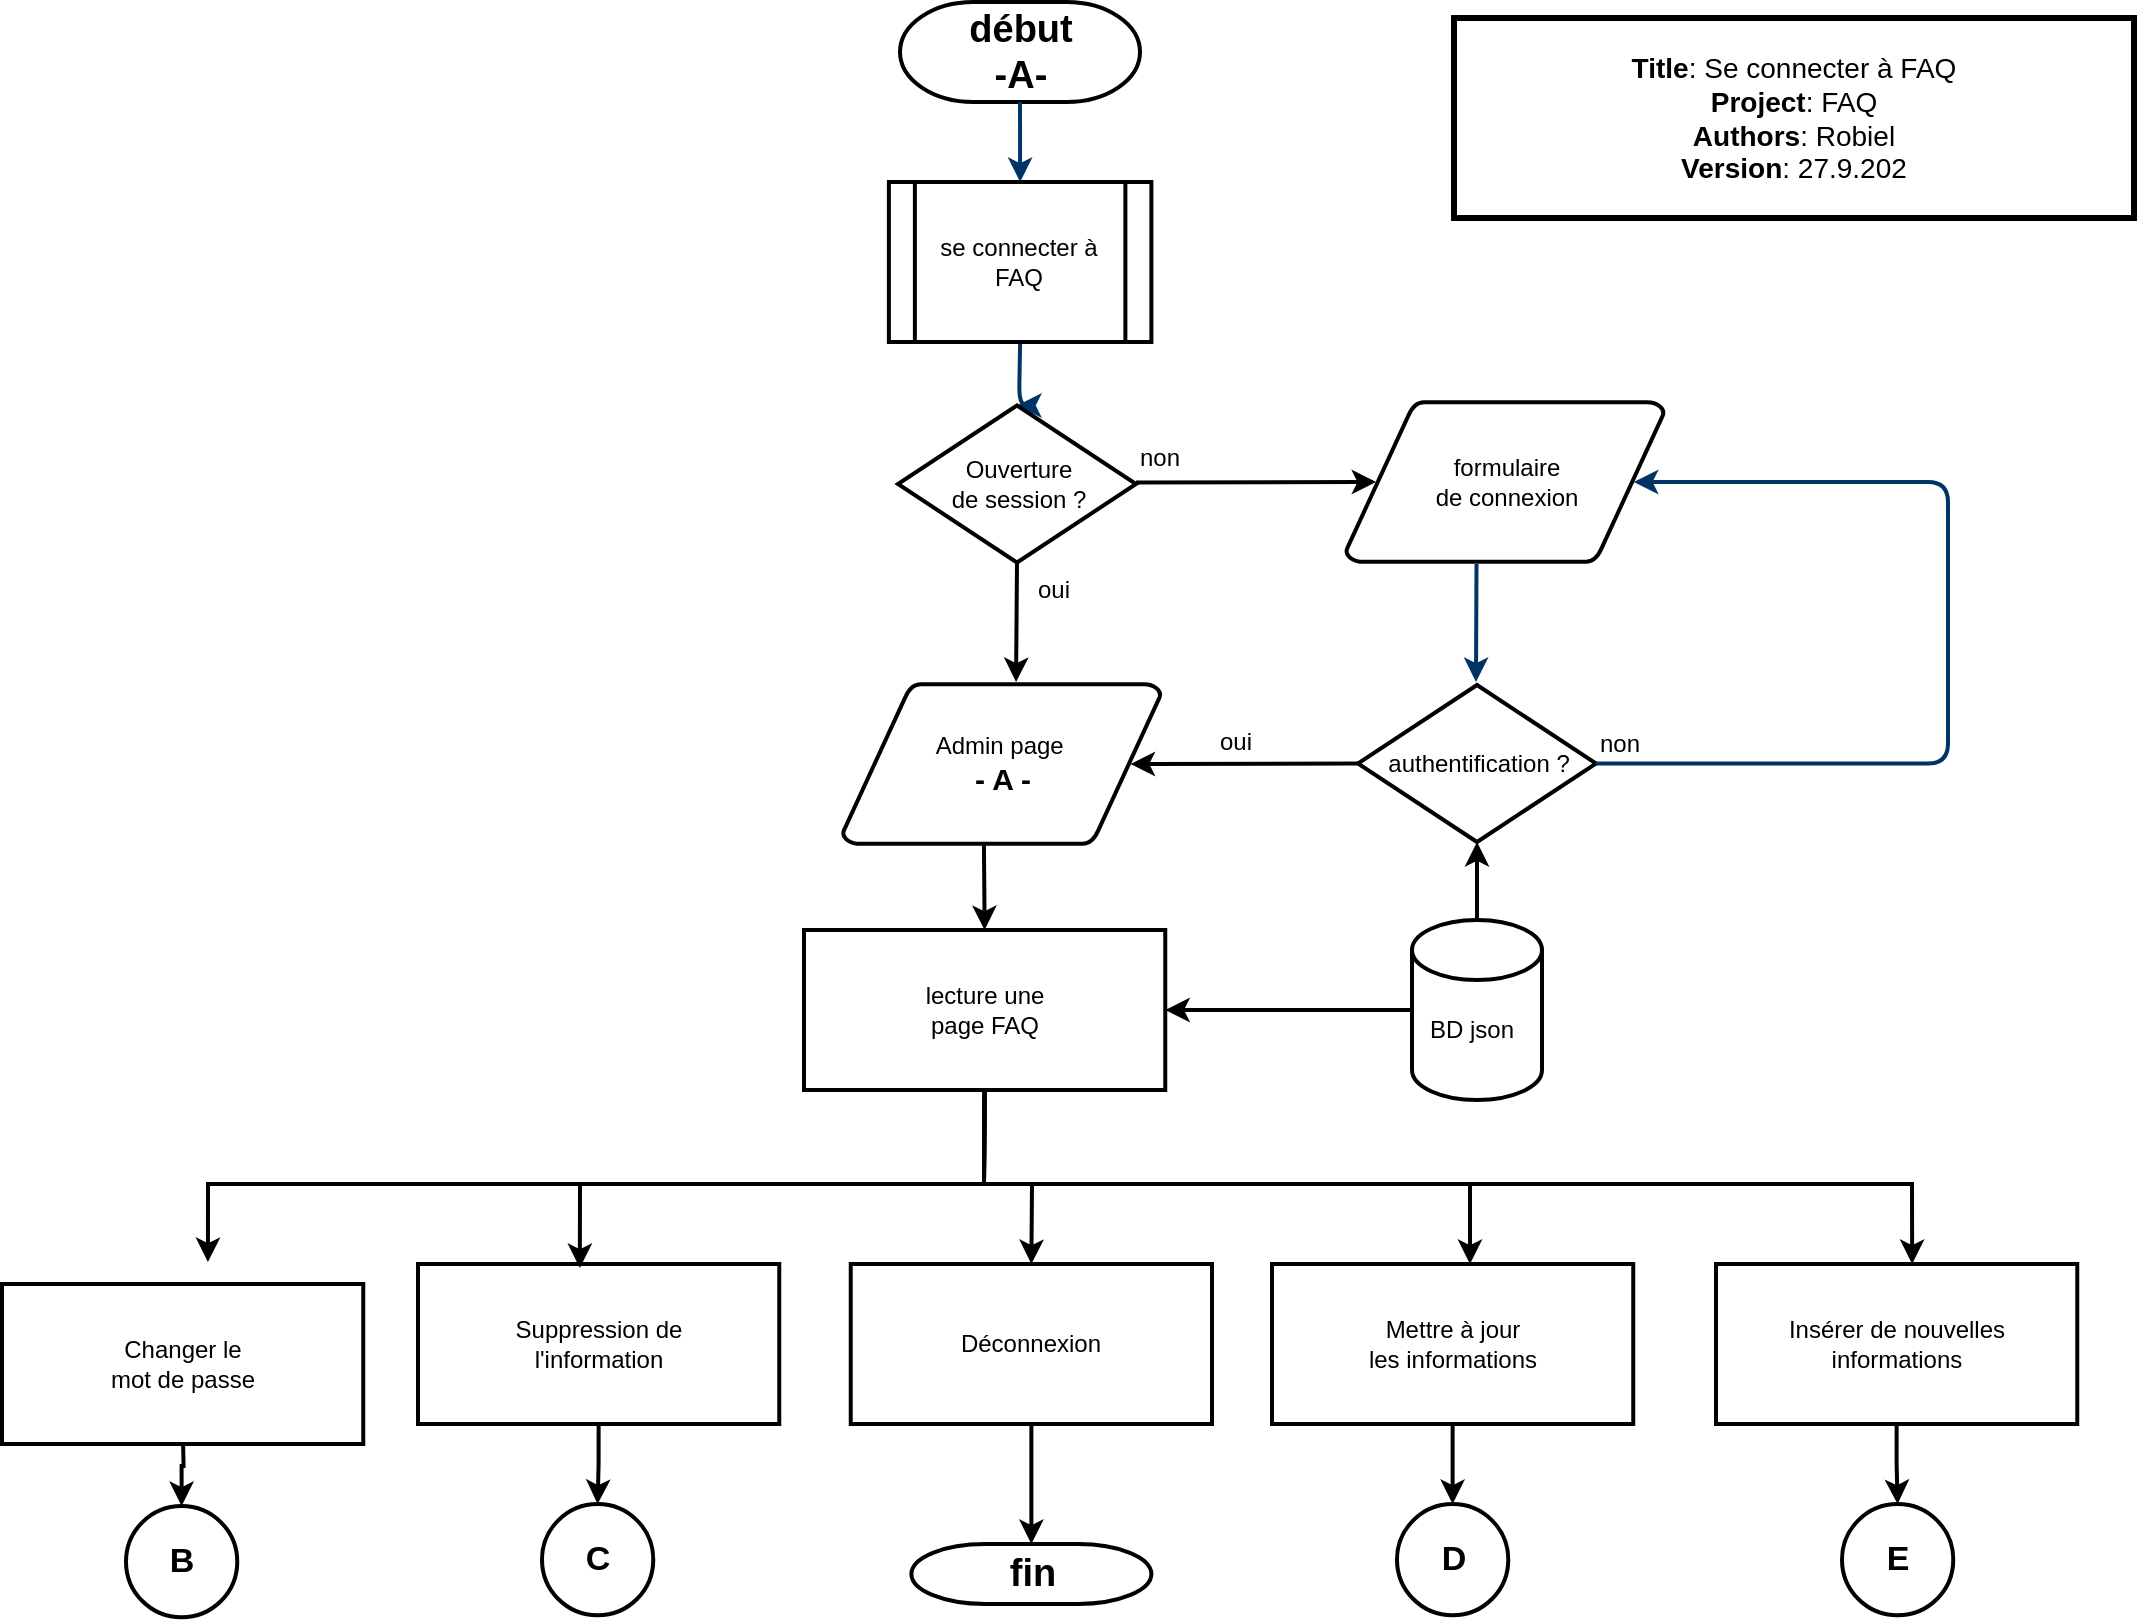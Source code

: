 <mxfile version="20.3.6" type="device"><diagram name="Page-1" id="edf60f1a-56cd-e834-aa8a-f176f3a09ee4"><mxGraphModel dx="2062" dy="1023" grid="1" gridSize="10" guides="1" tooltips="1" connect="1" arrows="1" fold="1" page="1" pageScale="1" pageWidth="1100" pageHeight="850" background="none" math="0" shadow="0"><root><mxCell id="0"/><mxCell id="1" parent="0"/><mxCell id="kyXubpYBqxF5I5tC1U79-1" value="&lt;b&gt;&lt;font style=&quot;font-size: 19px;&quot;&gt;début&lt;br&gt;-A-&lt;br&gt;&lt;/font&gt;&lt;/b&gt;" style="shape=mxgraph.flowchart.terminator;strokeWidth=2;gradientColor=none;gradientDirection=north;fontStyle=0;html=1;" vertex="1" parent="1"><mxGeometry x="471" y="10" width="120" height="50" as="geometry"/></mxCell><mxCell id="kyXubpYBqxF5I5tC1U79-2" style="fontStyle=1;strokeColor=#003366;strokeWidth=2;html=1;entryX=0.5;entryY=0;entryDx=0;entryDy=0;exitX=0.5;exitY=1;exitDx=0;exitDy=0;exitPerimeter=0;" edge="1" parent="1" source="kyXubpYBqxF5I5tC1U79-1" target="kyXubpYBqxF5I5tC1U79-37"><mxGeometry relative="1" as="geometry"><mxPoint x="540" y="100" as="targetPoint"/><mxPoint x="617" y="80" as="sourcePoint"/></mxGeometry></mxCell><mxCell id="kyXubpYBqxF5I5tC1U79-3" value="" style="edgeStyle=elbowEdgeStyle;elbow=horizontal;fontStyle=1;strokeColor=#003366;strokeWidth=2;html=1;entryX=0.5;entryY=0;entryDx=0;entryDy=0;entryPerimeter=0;exitX=0.5;exitY=1;exitDx=0;exitDy=0;" edge="1" parent="1" source="kyXubpYBqxF5I5tC1U79-37" target="kyXubpYBqxF5I5tC1U79-4"><mxGeometry x="208.75" y="-409" width="100" height="100" as="geometry"><mxPoint x="529.75" y="181" as="sourcePoint"/><mxPoint x="528.75" y="231" as="targetPoint"/></mxGeometry></mxCell><mxCell id="kyXubpYBqxF5I5tC1U79-4" value="Ouverture &lt;br&gt;de session ?" style="shape=mxgraph.flowchart.decision;strokeWidth=2;gradientColor=none;gradientDirection=north;fontStyle=0;html=1;" vertex="1" parent="1"><mxGeometry x="470" y="211.75" width="119" height="78.5" as="geometry"/></mxCell><mxCell id="kyXubpYBqxF5I5tC1U79-5" value="oui" style="text;fontStyle=0;html=1;strokeColor=none;gradientColor=none;fillColor=none;strokeWidth=2;" vertex="1" parent="1"><mxGeometry x="537.75" y="289.5" width="40" height="26" as="geometry"/></mxCell><mxCell id="kyXubpYBqxF5I5tC1U79-6" value="non" style="text;fontStyle=0;html=1;strokeColor=none;gradientColor=none;fillColor=none;strokeWidth=2;" vertex="1" parent="1"><mxGeometry x="589" y="224.25" width="40" height="26" as="geometry"/></mxCell><mxCell id="kyXubpYBqxF5I5tC1U79-7" value="" style="endArrow=classic;html=1;rounded=0;exitX=0;exitY=1;exitDx=0;exitDy=0;strokeWidth=2;entryX=0.095;entryY=0.5;entryDx=0;entryDy=0;entryPerimeter=0;" edge="1" parent="1" source="kyXubpYBqxF5I5tC1U79-6" target="kyXubpYBqxF5I5tC1U79-9"><mxGeometry width="50" height="50" relative="1" as="geometry"><mxPoint x="780" y="321" as="sourcePoint"/><mxPoint x="697" y="181" as="targetPoint"/></mxGeometry></mxCell><mxCell id="kyXubpYBqxF5I5tC1U79-8" value="authentification ?" style="shape=mxgraph.flowchart.decision;strokeWidth=2;gradientColor=none;gradientDirection=north;fontStyle=0;html=1;" vertex="1" parent="1"><mxGeometry x="700" y="351.5" width="119" height="78.5" as="geometry"/></mxCell><mxCell id="kyXubpYBqxF5I5tC1U79-9" value="formulaire &lt;br&gt;de connexion" style="shape=mxgraph.flowchart.data;strokeWidth=2;gradientColor=none;gradientDirection=north;fontStyle=0;html=1;" vertex="1" parent="1"><mxGeometry x="694" y="210" width="159" height="80" as="geometry"/></mxCell><mxCell id="kyXubpYBqxF5I5tC1U79-10" value="" style="edgeStyle=elbowEdgeStyle;elbow=horizontal;fontStyle=1;strokeColor=#003366;strokeWidth=2;html=1;entryX=0.5;entryY=0;entryDx=0;entryDy=0;entryPerimeter=0;" edge="1" parent="1"><mxGeometry x="438.25" y="-299" width="100" height="100" as="geometry"><mxPoint x="759.25" y="291" as="sourcePoint"/><mxPoint x="759" y="350" as="targetPoint"/></mxGeometry></mxCell><mxCell id="kyXubpYBqxF5I5tC1U79-11" value="" style="edgeStyle=elbowEdgeStyle;elbow=horizontal;entryX=0.905;entryY=0.5;entryPerimeter=0;fontStyle=1;strokeColor=#003366;strokeWidth=2;html=1;entryDx=0;entryDy=0;exitX=1;exitY=0.5;exitDx=0;exitDy=0;exitPerimeter=0;" edge="1" parent="1" source="kyXubpYBqxF5I5tC1U79-8" target="kyXubpYBqxF5I5tC1U79-9"><mxGeometry x="831" y="-0.21" width="100" height="100" as="geometry"><mxPoint x="847" y="411" as="sourcePoint"/><mxPoint x="1000" y="345.0" as="targetPoint"/><Array as="points"><mxPoint x="995" y="371.29"/></Array></mxGeometry></mxCell><mxCell id="kyXubpYBqxF5I5tC1U79-12" value="non" style="text;fontStyle=0;html=1;strokeColor=none;gradientColor=none;fillColor=none;strokeWidth=2;" vertex="1" parent="1"><mxGeometry x="819" y="367" width="40" height="26" as="geometry"/></mxCell><mxCell id="kyXubpYBqxF5I5tC1U79-13" value="Admin page&amp;nbsp;&lt;br&gt;&lt;b&gt;&lt;font style=&quot;font-size: 15px;&quot;&gt;- A -&lt;/font&gt;&lt;/b&gt;" style="shape=mxgraph.flowchart.data;strokeWidth=2;gradientColor=none;gradientDirection=north;fontStyle=0;html=1;" vertex="1" parent="1"><mxGeometry x="442.37" y="351" width="159" height="80" as="geometry"/></mxCell><mxCell id="kyXubpYBqxF5I5tC1U79-14" value="" style="endArrow=classic;html=1;rounded=0;strokeWidth=2;entryX=0.905;entryY=0.5;entryDx=0;entryDy=0;entryPerimeter=0;exitX=0;exitY=0.5;exitDx=0;exitDy=0;exitPerimeter=0;" edge="1" parent="1" source="kyXubpYBqxF5I5tC1U79-8" target="kyXubpYBqxF5I5tC1U79-13"><mxGeometry width="50" height="50" relative="1" as="geometry"><mxPoint x="700" y="391" as="sourcePoint"/><mxPoint x="597" y="391" as="targetPoint"/></mxGeometry></mxCell><mxCell id="kyXubpYBqxF5I5tC1U79-15" value="oui" style="text;fontStyle=0;html=1;strokeColor=none;gradientColor=none;fillColor=none;strokeWidth=2;" vertex="1" parent="1"><mxGeometry x="629" y="366" width="40" height="26" as="geometry"/></mxCell><mxCell id="kyXubpYBqxF5I5tC1U79-16" value="" style="endArrow=classic;html=1;rounded=0;entryX=0.5;entryY=0;entryDx=0;entryDy=0;strokeWidth=2;exitX=0.444;exitY=1;exitDx=0;exitDy=0;exitPerimeter=0;" edge="1" parent="1" source="kyXubpYBqxF5I5tC1U79-13" target="kyXubpYBqxF5I5tC1U79-28"><mxGeometry width="50" height="50" relative="1" as="geometry"><mxPoint x="523" y="426" as="sourcePoint"/><mxPoint x="522.027" y="485.04" as="targetPoint"/></mxGeometry></mxCell><mxCell id="kyXubpYBqxF5I5tC1U79-17" value="" style="shape=cylinder3;whiteSpace=wrap;html=1;boundedLbl=1;backgroundOutline=1;size=15;strokeWidth=2;" vertex="1" parent="1"><mxGeometry x="727" y="469" width="65" height="90" as="geometry"/></mxCell><mxCell id="kyXubpYBqxF5I5tC1U79-18" value="BD json" style="text;html=1;strokeColor=none;fillColor=none;align=center;verticalAlign=middle;whiteSpace=wrap;rounded=0;strokeWidth=2;" vertex="1" parent="1"><mxGeometry x="727" y="509" width="60" height="30" as="geometry"/></mxCell><mxCell id="kyXubpYBqxF5I5tC1U79-19" value="&lt;b&gt;&lt;font style=&quot;font-size: 19px;&quot;&gt;fin&lt;/font&gt;&lt;/b&gt;" style="shape=mxgraph.flowchart.terminator;strokeWidth=2;gradientColor=none;gradientDirection=north;fontStyle=0;html=1;" vertex="1" parent="1"><mxGeometry x="476.69" y="781" width="120" height="30" as="geometry"/></mxCell><mxCell id="kyXubpYBqxF5I5tC1U79-20" style="edgeStyle=orthogonalEdgeStyle;rounded=0;orthogonalLoop=1;jettySize=auto;html=1;exitX=0.5;exitY=1;exitDx=0;exitDy=0;entryX=0.5;entryY=0;entryDx=0;entryDy=0;strokeWidth=2;" edge="1" parent="1" source="kyXubpYBqxF5I5tC1U79-21" target="kyXubpYBqxF5I5tC1U79-33"><mxGeometry relative="1" as="geometry"/></mxCell><mxCell id="kyXubpYBqxF5I5tC1U79-21" value="&lt;span style=&quot;&quot;&gt;Mettre à jour&lt;/span&gt;&lt;br style=&quot;&quot;&gt;&lt;span style=&quot;&quot;&gt;les informations&lt;/span&gt;" style="rounded=0;whiteSpace=wrap;html=1;strokeWidth=2;" vertex="1" parent="1"><mxGeometry x="657" y="641" width="180.63" height="80" as="geometry"/></mxCell><mxCell id="kyXubpYBqxF5I5tC1U79-22" style="edgeStyle=orthogonalEdgeStyle;rounded=0;orthogonalLoop=1;jettySize=auto;html=1;entryX=0.5;entryY=0;entryDx=0;entryDy=0;strokeWidth=2;" edge="1" parent="1" target="kyXubpYBqxF5I5tC1U79-31"><mxGeometry relative="1" as="geometry"><mxPoint x="112.3" y="721" as="sourcePoint"/></mxGeometry></mxCell><mxCell id="kyXubpYBqxF5I5tC1U79-23" value="&lt;span style=&quot;&quot;&gt;Changer le&lt;/span&gt;&lt;br style=&quot;&quot;&gt;&lt;span style=&quot;&quot;&gt;mot de passe&lt;/span&gt;" style="rounded=0;whiteSpace=wrap;html=1;strokeWidth=2;" vertex="1" parent="1"><mxGeometry x="22" y="651" width="180.63" height="80" as="geometry"/></mxCell><mxCell id="kyXubpYBqxF5I5tC1U79-24" style="edgeStyle=orthogonalEdgeStyle;rounded=0;orthogonalLoop=1;jettySize=auto;html=1;exitX=0.5;exitY=1;exitDx=0;exitDy=0;entryX=0.5;entryY=0;entryDx=0;entryDy=0;strokeWidth=2;" edge="1" parent="1" source="kyXubpYBqxF5I5tC1U79-25" target="kyXubpYBqxF5I5tC1U79-32"><mxGeometry relative="1" as="geometry"/></mxCell><mxCell id="kyXubpYBqxF5I5tC1U79-25" value="&lt;span style=&quot;&quot;&gt;Suppression de&lt;/span&gt;&lt;br style=&quot;&quot;&gt;&lt;span style=&quot;&quot;&gt;l'information&lt;/span&gt;" style="rounded=0;whiteSpace=wrap;html=1;strokeWidth=2;" vertex="1" parent="1"><mxGeometry x="230" y="641" width="180.63" height="80" as="geometry"/></mxCell><mxCell id="kyXubpYBqxF5I5tC1U79-26" style="edgeStyle=orthogonalEdgeStyle;rounded=0;orthogonalLoop=1;jettySize=auto;html=1;exitX=0.5;exitY=1;exitDx=0;exitDy=0;strokeWidth=2;" edge="1" parent="1" source="kyXubpYBqxF5I5tC1U79-27" target="kyXubpYBqxF5I5tC1U79-19"><mxGeometry relative="1" as="geometry"/></mxCell><mxCell id="kyXubpYBqxF5I5tC1U79-27" value="Déconnexion" style="rounded=0;whiteSpace=wrap;html=1;strokeWidth=2;" vertex="1" parent="1"><mxGeometry x="446.37" y="641" width="180.63" height="80" as="geometry"/></mxCell><mxCell id="kyXubpYBqxF5I5tC1U79-28" value="&lt;span style=&quot;&quot;&gt;lecture une&lt;/span&gt;&lt;br style=&quot;&quot;&gt;&lt;span style=&quot;&quot;&gt;page FAQ&lt;/span&gt;" style="rounded=0;whiteSpace=wrap;html=1;strokeWidth=2;" vertex="1" parent="1"><mxGeometry x="423" y="474" width="180.63" height="80" as="geometry"/></mxCell><mxCell id="kyXubpYBqxF5I5tC1U79-29" style="edgeStyle=orthogonalEdgeStyle;rounded=0;orthogonalLoop=1;jettySize=auto;html=1;exitX=0.5;exitY=1;exitDx=0;exitDy=0;strokeWidth=2;" edge="1" parent="1" source="kyXubpYBqxF5I5tC1U79-30" target="kyXubpYBqxF5I5tC1U79-34"><mxGeometry relative="1" as="geometry"/></mxCell><mxCell id="kyXubpYBqxF5I5tC1U79-30" value="Insérer de nouvelles&lt;br&gt;informations" style="rounded=0;whiteSpace=wrap;html=1;strokeWidth=2;" vertex="1" parent="1"><mxGeometry x="879" y="641" width="180.63" height="80" as="geometry"/></mxCell><mxCell id="kyXubpYBqxF5I5tC1U79-31" value="&lt;b&gt;&lt;font style=&quot;font-size: 17px;&quot;&gt;B&lt;/font&gt;&lt;/b&gt;" style="ellipse;whiteSpace=wrap;html=1;aspect=fixed;strokeWidth=2;" vertex="1" parent="1"><mxGeometry x="84" y="762" width="55.63" height="55.63" as="geometry"/></mxCell><mxCell id="kyXubpYBqxF5I5tC1U79-32" value="&lt;b&gt;&lt;font style=&quot;font-size: 17px;&quot;&gt;C&lt;/font&gt;&lt;/b&gt;" style="ellipse;whiteSpace=wrap;html=1;aspect=fixed;strokeWidth=2;" vertex="1" parent="1"><mxGeometry x="292" y="761" width="55.63" height="55.63" as="geometry"/></mxCell><mxCell id="kyXubpYBqxF5I5tC1U79-33" value="&lt;b&gt;&lt;font style=&quot;font-size: 17px;&quot;&gt;D&lt;/font&gt;&lt;/b&gt;" style="ellipse;whiteSpace=wrap;html=1;aspect=fixed;strokeWidth=2;" vertex="1" parent="1"><mxGeometry x="719.5" y="761" width="55.63" height="55.63" as="geometry"/></mxCell><mxCell id="kyXubpYBqxF5I5tC1U79-34" value="&lt;b&gt;&lt;font style=&quot;font-size: 17px;&quot;&gt;E&lt;/font&gt;&lt;/b&gt;" style="ellipse;whiteSpace=wrap;html=1;aspect=fixed;strokeWidth=2;" vertex="1" parent="1"><mxGeometry x="942" y="761" width="55.63" height="55.63" as="geometry"/></mxCell><mxCell id="kyXubpYBqxF5I5tC1U79-35" value="" style="endArrow=classic;html=1;rounded=0;exitX=0.5;exitY=0;exitDx=0;exitDy=0;exitPerimeter=0;entryX=0.5;entryY=1;entryDx=0;entryDy=0;entryPerimeter=0;strokeWidth=2;" edge="1" parent="1" source="kyXubpYBqxF5I5tC1U79-17" target="kyXubpYBqxF5I5tC1U79-8"><mxGeometry width="50" height="50" relative="1" as="geometry"><mxPoint x="537" y="401" as="sourcePoint"/><mxPoint x="587" y="351" as="targetPoint"/></mxGeometry></mxCell><mxCell id="kyXubpYBqxF5I5tC1U79-36" value="" style="endArrow=classic;html=1;rounded=0;entryX=1;entryY=0.5;entryDx=0;entryDy=0;exitX=0;exitY=0.5;exitDx=0;exitDy=0;exitPerimeter=0;strokeWidth=2;" edge="1" parent="1" source="kyXubpYBqxF5I5tC1U79-17" target="kyXubpYBqxF5I5tC1U79-28"><mxGeometry width="50" height="50" relative="1" as="geometry"><mxPoint x="537" y="391" as="sourcePoint"/><mxPoint x="587" y="341" as="targetPoint"/></mxGeometry></mxCell><mxCell id="kyXubpYBqxF5I5tC1U79-37" value="&lt;div style=&quot;&quot;&gt;se connecter à FAQ&lt;br&gt;&lt;/div&gt;" style="shape=process;whiteSpace=wrap;html=1;backgroundOutline=1;strokeWidth=2;" vertex="1" parent="1"><mxGeometry x="465.44" y="100" width="131.25" height="80" as="geometry"/></mxCell><mxCell id="kyXubpYBqxF5I5tC1U79-38" value="" style="endArrow=classic;html=1;rounded=0;strokeWidth=2;exitX=0.5;exitY=1;exitDx=0;exitDy=0;exitPerimeter=0;entryX=0.545;entryY=-0.012;entryDx=0;entryDy=0;entryPerimeter=0;" edge="1" parent="1" source="kyXubpYBqxF5I5tC1U79-4" target="kyXubpYBqxF5I5tC1U79-13"><mxGeometry width="50" height="50" relative="1" as="geometry"><mxPoint x="857" y="371" as="sourcePoint"/><mxPoint x="907" y="321" as="targetPoint"/></mxGeometry></mxCell><mxCell id="kyXubpYBqxF5I5tC1U79-39" value="" style="endArrow=classic;html=1;rounded=0;strokeWidth=2;entryX=0.543;entryY=0;entryDx=0;entryDy=0;entryPerimeter=0;exitX=0.5;exitY=1;exitDx=0;exitDy=0;" edge="1" parent="1" source="kyXubpYBqxF5I5tC1U79-28" target="kyXubpYBqxF5I5tC1U79-30"><mxGeometry width="50" height="50" relative="1" as="geometry"><mxPoint x="857" y="361" as="sourcePoint"/><mxPoint x="907" y="311" as="targetPoint"/><Array as="points"><mxPoint x="513" y="601"/><mxPoint x="977" y="601"/></Array></mxGeometry></mxCell><mxCell id="kyXubpYBqxF5I5tC1U79-40" value="" style="endArrow=classic;html=1;rounded=0;strokeWidth=2;exitX=0.5;exitY=1;exitDx=0;exitDy=0;" edge="1" parent="1" source="kyXubpYBqxF5I5tC1U79-28"><mxGeometry width="50" height="50" relative="1" as="geometry"><mxPoint x="857" y="361" as="sourcePoint"/><mxPoint x="756" y="641" as="targetPoint"/><Array as="points"><mxPoint x="513" y="601"/><mxPoint x="756" y="601"/></Array></mxGeometry></mxCell><mxCell id="kyXubpYBqxF5I5tC1U79-41" value="" style="endArrow=classic;html=1;rounded=0;strokeWidth=2;exitX=0.5;exitY=1;exitDx=0;exitDy=0;entryX=0.5;entryY=0;entryDx=0;entryDy=0;" edge="1" parent="1" source="kyXubpYBqxF5I5tC1U79-28" target="kyXubpYBqxF5I5tC1U79-27"><mxGeometry width="50" height="50" relative="1" as="geometry"><mxPoint x="857" y="361" as="sourcePoint"/><mxPoint x="907" y="311" as="targetPoint"/><Array as="points"><mxPoint x="513" y="601"/><mxPoint x="537" y="601"/></Array></mxGeometry></mxCell><mxCell id="kyXubpYBqxF5I5tC1U79-42" value="" style="endArrow=classic;html=1;rounded=0;strokeWidth=2;exitX=0.5;exitY=1;exitDx=0;exitDy=0;entryX=0.448;entryY=0.025;entryDx=0;entryDy=0;entryPerimeter=0;" edge="1" parent="1" source="kyXubpYBqxF5I5tC1U79-28" target="kyXubpYBqxF5I5tC1U79-25"><mxGeometry width="50" height="50" relative="1" as="geometry"><mxPoint x="857" y="361" as="sourcePoint"/><mxPoint x="907" y="311" as="targetPoint"/><Array as="points"><mxPoint x="513" y="601"/><mxPoint x="311" y="601"/></Array></mxGeometry></mxCell><mxCell id="kyXubpYBqxF5I5tC1U79-43" value="" style="endArrow=classic;html=1;rounded=0;strokeWidth=2;exitX=0.5;exitY=1;exitDx=0;exitDy=0;entryX=0.57;entryY=-0.012;entryDx=0;entryDy=0;entryPerimeter=0;" edge="1" parent="1" source="kyXubpYBqxF5I5tC1U79-28"><mxGeometry width="50" height="50" relative="1" as="geometry"><mxPoint x="857" y="361" as="sourcePoint"/><mxPoint x="124.959" y="640.04" as="targetPoint"/><Array as="points"><mxPoint x="513" y="601"/><mxPoint x="125" y="601"/></Array></mxGeometry></mxCell><mxCell id="kyXubpYBqxF5I5tC1U79-44" value="&lt;font style=&quot;font-size: 14px;&quot;&gt;&lt;b&gt;Title&lt;/b&gt;: Se connecter à FAQ&lt;br&gt;&lt;b&gt;Project&lt;/b&gt;: FAQ&lt;br&gt;&lt;b&gt;Authors&lt;/b&gt;: Robiel&lt;br&gt;&lt;b&gt;Version&lt;/b&gt;: 27.9.202&lt;/font&gt;" style="rounded=0;whiteSpace=wrap;html=1;strokeWidth=3;" vertex="1" parent="1"><mxGeometry x="748" y="18" width="340" height="100" as="geometry"/></mxCell></root></mxGraphModel></diagram></mxfile>